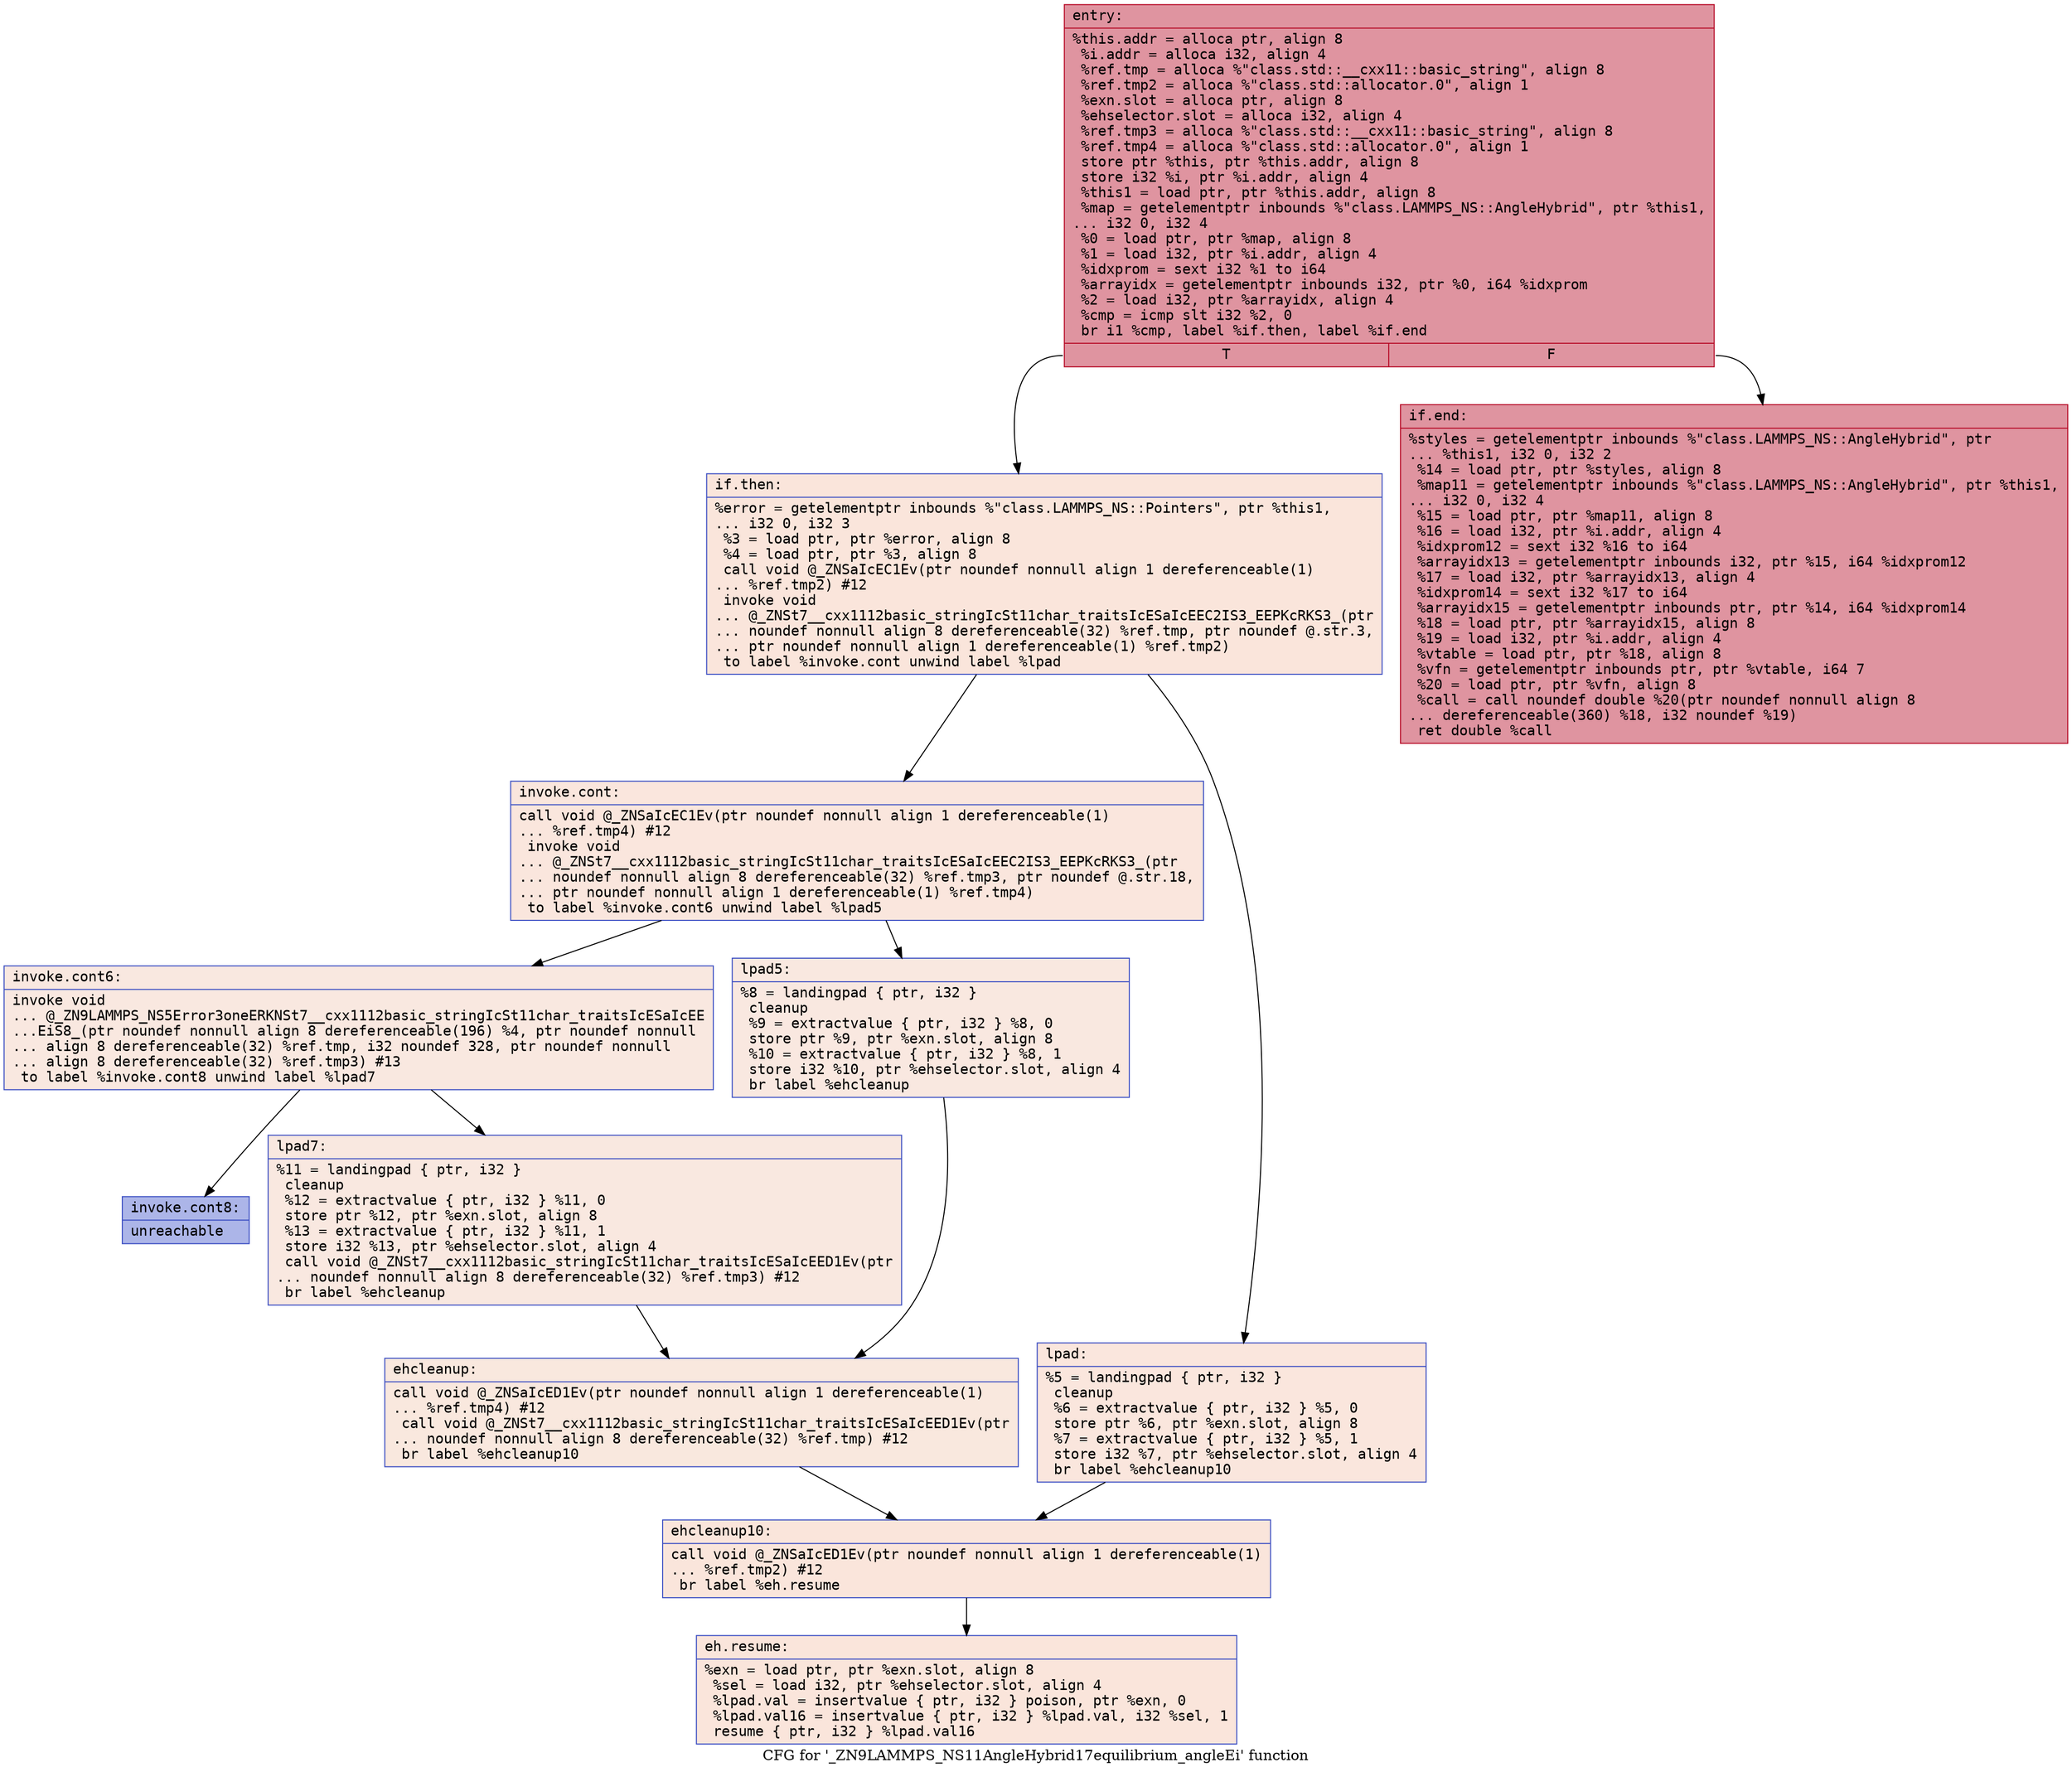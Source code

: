 digraph "CFG for '_ZN9LAMMPS_NS11AngleHybrid17equilibrium_angleEi' function" {
	label="CFG for '_ZN9LAMMPS_NS11AngleHybrid17equilibrium_angleEi' function";

	Node0x55b510d8e1a0 [shape=record,color="#b70d28ff", style=filled, fillcolor="#b70d2870" fontname="Courier",label="{entry:\l|  %this.addr = alloca ptr, align 8\l  %i.addr = alloca i32, align 4\l  %ref.tmp = alloca %\"class.std::__cxx11::basic_string\", align 8\l  %ref.tmp2 = alloca %\"class.std::allocator.0\", align 1\l  %exn.slot = alloca ptr, align 8\l  %ehselector.slot = alloca i32, align 4\l  %ref.tmp3 = alloca %\"class.std::__cxx11::basic_string\", align 8\l  %ref.tmp4 = alloca %\"class.std::allocator.0\", align 1\l  store ptr %this, ptr %this.addr, align 8\l  store i32 %i, ptr %i.addr, align 4\l  %this1 = load ptr, ptr %this.addr, align 8\l  %map = getelementptr inbounds %\"class.LAMMPS_NS::AngleHybrid\", ptr %this1,\l... i32 0, i32 4\l  %0 = load ptr, ptr %map, align 8\l  %1 = load i32, ptr %i.addr, align 4\l  %idxprom = sext i32 %1 to i64\l  %arrayidx = getelementptr inbounds i32, ptr %0, i64 %idxprom\l  %2 = load i32, ptr %arrayidx, align 4\l  %cmp = icmp slt i32 %2, 0\l  br i1 %cmp, label %if.then, label %if.end\l|{<s0>T|<s1>F}}"];
	Node0x55b510d8e1a0:s0 -> Node0x55b510d8ec90[tooltip="entry -> if.then\nProbability 0.00%" ];
	Node0x55b510d8e1a0:s1 -> Node0x55b510d8ed00[tooltip="entry -> if.end\nProbability 100.00%" ];
	Node0x55b510d8ec90 [shape=record,color="#3d50c3ff", style=filled, fillcolor="#f4c5ad70" fontname="Courier",label="{if.then:\l|  %error = getelementptr inbounds %\"class.LAMMPS_NS::Pointers\", ptr %this1,\l... i32 0, i32 3\l  %3 = load ptr, ptr %error, align 8\l  %4 = load ptr, ptr %3, align 8\l  call void @_ZNSaIcEC1Ev(ptr noundef nonnull align 1 dereferenceable(1)\l... %ref.tmp2) #12\l  invoke void\l... @_ZNSt7__cxx1112basic_stringIcSt11char_traitsIcESaIcEEC2IS3_EEPKcRKS3_(ptr\l... noundef nonnull align 8 dereferenceable(32) %ref.tmp, ptr noundef @.str.3,\l... ptr noundef nonnull align 1 dereferenceable(1) %ref.tmp2)\l          to label %invoke.cont unwind label %lpad\l}"];
	Node0x55b510d8ec90 -> Node0x55b510d8f1e0[tooltip="if.then -> invoke.cont\nProbability 50.00%" ];
	Node0x55b510d8ec90 -> Node0x55b510d8f260[tooltip="if.then -> lpad\nProbability 50.00%" ];
	Node0x55b510d8f1e0 [shape=record,color="#3d50c3ff", style=filled, fillcolor="#f3c7b170" fontname="Courier",label="{invoke.cont:\l|  call void @_ZNSaIcEC1Ev(ptr noundef nonnull align 1 dereferenceable(1)\l... %ref.tmp4) #12\l  invoke void\l... @_ZNSt7__cxx1112basic_stringIcSt11char_traitsIcESaIcEEC2IS3_EEPKcRKS3_(ptr\l... noundef nonnull align 8 dereferenceable(32) %ref.tmp3, ptr noundef @.str.18,\l... ptr noundef nonnull align 1 dereferenceable(1) %ref.tmp4)\l          to label %invoke.cont6 unwind label %lpad5\l}"];
	Node0x55b510d8f1e0 -> Node0x55b510d8f5e0[tooltip="invoke.cont -> invoke.cont6\nProbability 50.00%" ];
	Node0x55b510d8f1e0 -> Node0x55b510d8f630[tooltip="invoke.cont -> lpad5\nProbability 50.00%" ];
	Node0x55b510d8f5e0 [shape=record,color="#3d50c3ff", style=filled, fillcolor="#f1ccb870" fontname="Courier",label="{invoke.cont6:\l|  invoke void\l... @_ZN9LAMMPS_NS5Error3oneERKNSt7__cxx1112basic_stringIcSt11char_traitsIcESaIcEE\l...EiS8_(ptr noundef nonnull align 8 dereferenceable(196) %4, ptr noundef nonnull\l... align 8 dereferenceable(32) %ref.tmp, i32 noundef 328, ptr noundef nonnull\l... align 8 dereferenceable(32) %ref.tmp3) #13\l          to label %invoke.cont8 unwind label %lpad7\l}"];
	Node0x55b510d8f5e0 -> Node0x55b510d8f590[tooltip="invoke.cont6 -> invoke.cont8\nProbability 0.00%" ];
	Node0x55b510d8f5e0 -> Node0x55b510d8f950[tooltip="invoke.cont6 -> lpad7\nProbability 100.00%" ];
	Node0x55b510d8f590 [shape=record,color="#3d50c3ff", style=filled, fillcolor="#4358cb70" fontname="Courier",label="{invoke.cont8:\l|  unreachable\l}"];
	Node0x55b510d8f260 [shape=record,color="#3d50c3ff", style=filled, fillcolor="#f3c7b170" fontname="Courier",label="{lpad:\l|  %5 = landingpad \{ ptr, i32 \}\l          cleanup\l  %6 = extractvalue \{ ptr, i32 \} %5, 0\l  store ptr %6, ptr %exn.slot, align 8\l  %7 = extractvalue \{ ptr, i32 \} %5, 1\l  store i32 %7, ptr %ehselector.slot, align 4\l  br label %ehcleanup10\l}"];
	Node0x55b510d8f260 -> Node0x55b510d90170[tooltip="lpad -> ehcleanup10\nProbability 100.00%" ];
	Node0x55b510d8f630 [shape=record,color="#3d50c3ff", style=filled, fillcolor="#f1ccb870" fontname="Courier",label="{lpad5:\l|  %8 = landingpad \{ ptr, i32 \}\l          cleanup\l  %9 = extractvalue \{ ptr, i32 \} %8, 0\l  store ptr %9, ptr %exn.slot, align 8\l  %10 = extractvalue \{ ptr, i32 \} %8, 1\l  store i32 %10, ptr %ehselector.slot, align 4\l  br label %ehcleanup\l}"];
	Node0x55b510d8f630 -> Node0x55b510d904c0[tooltip="lpad5 -> ehcleanup\nProbability 100.00%" ];
	Node0x55b510d8f950 [shape=record,color="#3d50c3ff", style=filled, fillcolor="#f1ccb870" fontname="Courier",label="{lpad7:\l|  %11 = landingpad \{ ptr, i32 \}\l          cleanup\l  %12 = extractvalue \{ ptr, i32 \} %11, 0\l  store ptr %12, ptr %exn.slot, align 8\l  %13 = extractvalue \{ ptr, i32 \} %11, 1\l  store i32 %13, ptr %ehselector.slot, align 4\l  call void @_ZNSt7__cxx1112basic_stringIcSt11char_traitsIcESaIcEED1Ev(ptr\l... noundef nonnull align 8 dereferenceable(32) %ref.tmp3) #12\l  br label %ehcleanup\l}"];
	Node0x55b510d8f950 -> Node0x55b510d904c0[tooltip="lpad7 -> ehcleanup\nProbability 100.00%" ];
	Node0x55b510d904c0 [shape=record,color="#3d50c3ff", style=filled, fillcolor="#f2cab570" fontname="Courier",label="{ehcleanup:\l|  call void @_ZNSaIcED1Ev(ptr noundef nonnull align 1 dereferenceable(1)\l... %ref.tmp4) #12\l  call void @_ZNSt7__cxx1112basic_stringIcSt11char_traitsIcESaIcEED1Ev(ptr\l... noundef nonnull align 8 dereferenceable(32) %ref.tmp) #12\l  br label %ehcleanup10\l}"];
	Node0x55b510d904c0 -> Node0x55b510d90170[tooltip="ehcleanup -> ehcleanup10\nProbability 100.00%" ];
	Node0x55b510d90170 [shape=record,color="#3d50c3ff", style=filled, fillcolor="#f4c5ad70" fontname="Courier",label="{ehcleanup10:\l|  call void @_ZNSaIcED1Ev(ptr noundef nonnull align 1 dereferenceable(1)\l... %ref.tmp2) #12\l  br label %eh.resume\l}"];
	Node0x55b510d90170 -> Node0x55b510d90d70[tooltip="ehcleanup10 -> eh.resume\nProbability 100.00%" ];
	Node0x55b510d8ed00 [shape=record,color="#b70d28ff", style=filled, fillcolor="#b70d2870" fontname="Courier",label="{if.end:\l|  %styles = getelementptr inbounds %\"class.LAMMPS_NS::AngleHybrid\", ptr\l... %this1, i32 0, i32 2\l  %14 = load ptr, ptr %styles, align 8\l  %map11 = getelementptr inbounds %\"class.LAMMPS_NS::AngleHybrid\", ptr %this1,\l... i32 0, i32 4\l  %15 = load ptr, ptr %map11, align 8\l  %16 = load i32, ptr %i.addr, align 4\l  %idxprom12 = sext i32 %16 to i64\l  %arrayidx13 = getelementptr inbounds i32, ptr %15, i64 %idxprom12\l  %17 = load i32, ptr %arrayidx13, align 4\l  %idxprom14 = sext i32 %17 to i64\l  %arrayidx15 = getelementptr inbounds ptr, ptr %14, i64 %idxprom14\l  %18 = load ptr, ptr %arrayidx15, align 8\l  %19 = load i32, ptr %i.addr, align 4\l  %vtable = load ptr, ptr %18, align 8\l  %vfn = getelementptr inbounds ptr, ptr %vtable, i64 7\l  %20 = load ptr, ptr %vfn, align 8\l  %call = call noundef double %20(ptr noundef nonnull align 8\l... dereferenceable(360) %18, i32 noundef %19)\l  ret double %call\l}"];
	Node0x55b510d90d70 [shape=record,color="#3d50c3ff", style=filled, fillcolor="#f4c5ad70" fontname="Courier",label="{eh.resume:\l|  %exn = load ptr, ptr %exn.slot, align 8\l  %sel = load i32, ptr %ehselector.slot, align 4\l  %lpad.val = insertvalue \{ ptr, i32 \} poison, ptr %exn, 0\l  %lpad.val16 = insertvalue \{ ptr, i32 \} %lpad.val, i32 %sel, 1\l  resume \{ ptr, i32 \} %lpad.val16\l}"];
}
